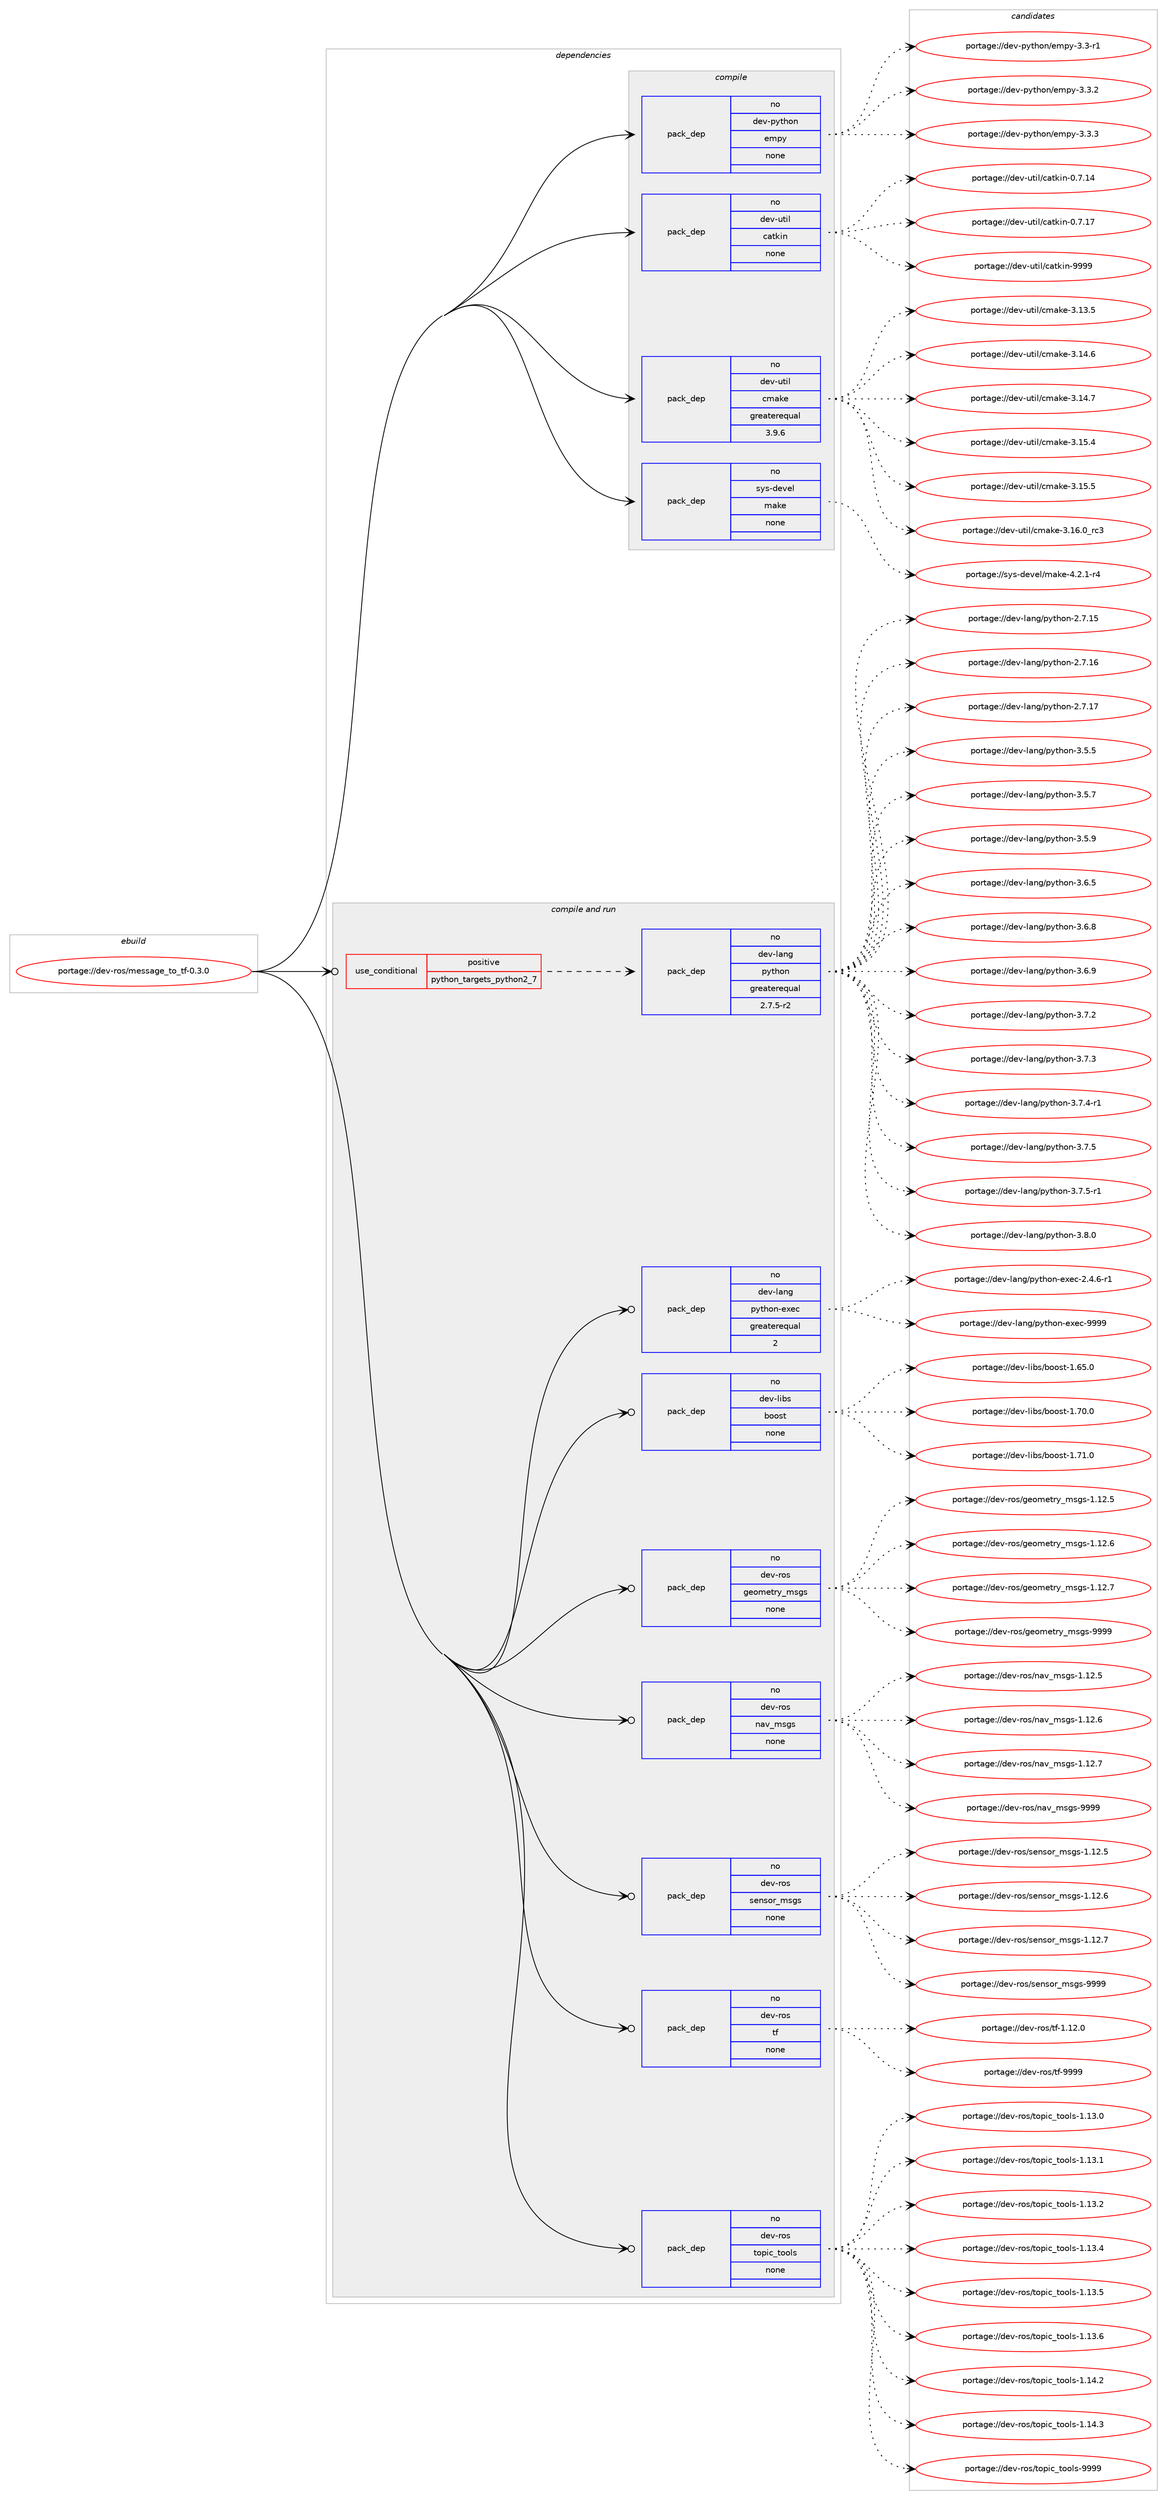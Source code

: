 digraph prolog {

# *************
# Graph options
# *************

newrank=true;
concentrate=true;
compound=true;
graph [rankdir=LR,fontname=Helvetica,fontsize=10,ranksep=1.5];#, ranksep=2.5, nodesep=0.2];
edge  [arrowhead=vee];
node  [fontname=Helvetica,fontsize=10];

# **********
# The ebuild
# **********

subgraph cluster_leftcol {
color=gray;
rank=same;
label=<<i>ebuild</i>>;
id [label="portage://dev-ros/message_to_tf-0.3.0", color=red, width=4, href="../dev-ros/message_to_tf-0.3.0.svg"];
}

# ****************
# The dependencies
# ****************

subgraph cluster_midcol {
color=gray;
label=<<i>dependencies</i>>;
subgraph cluster_compile {
fillcolor="#eeeeee";
style=filled;
label=<<i>compile</i>>;
subgraph pack144550 {
dependency191074 [label=<<TABLE BORDER="0" CELLBORDER="1" CELLSPACING="0" CELLPADDING="4" WIDTH="220"><TR><TD ROWSPAN="6" CELLPADDING="30">pack_dep</TD></TR><TR><TD WIDTH="110">no</TD></TR><TR><TD>dev-python</TD></TR><TR><TD>empy</TD></TR><TR><TD>none</TD></TR><TR><TD></TD></TR></TABLE>>, shape=none, color=blue];
}
id:e -> dependency191074:w [weight=20,style="solid",arrowhead="vee"];
subgraph pack144551 {
dependency191075 [label=<<TABLE BORDER="0" CELLBORDER="1" CELLSPACING="0" CELLPADDING="4" WIDTH="220"><TR><TD ROWSPAN="6" CELLPADDING="30">pack_dep</TD></TR><TR><TD WIDTH="110">no</TD></TR><TR><TD>dev-util</TD></TR><TR><TD>catkin</TD></TR><TR><TD>none</TD></TR><TR><TD></TD></TR></TABLE>>, shape=none, color=blue];
}
id:e -> dependency191075:w [weight=20,style="solid",arrowhead="vee"];
subgraph pack144552 {
dependency191076 [label=<<TABLE BORDER="0" CELLBORDER="1" CELLSPACING="0" CELLPADDING="4" WIDTH="220"><TR><TD ROWSPAN="6" CELLPADDING="30">pack_dep</TD></TR><TR><TD WIDTH="110">no</TD></TR><TR><TD>dev-util</TD></TR><TR><TD>cmake</TD></TR><TR><TD>greaterequal</TD></TR><TR><TD>3.9.6</TD></TR></TABLE>>, shape=none, color=blue];
}
id:e -> dependency191076:w [weight=20,style="solid",arrowhead="vee"];
subgraph pack144553 {
dependency191077 [label=<<TABLE BORDER="0" CELLBORDER="1" CELLSPACING="0" CELLPADDING="4" WIDTH="220"><TR><TD ROWSPAN="6" CELLPADDING="30">pack_dep</TD></TR><TR><TD WIDTH="110">no</TD></TR><TR><TD>sys-devel</TD></TR><TR><TD>make</TD></TR><TR><TD>none</TD></TR><TR><TD></TD></TR></TABLE>>, shape=none, color=blue];
}
id:e -> dependency191077:w [weight=20,style="solid",arrowhead="vee"];
}
subgraph cluster_compileandrun {
fillcolor="#eeeeee";
style=filled;
label=<<i>compile and run</i>>;
subgraph cond43096 {
dependency191078 [label=<<TABLE BORDER="0" CELLBORDER="1" CELLSPACING="0" CELLPADDING="4"><TR><TD ROWSPAN="3" CELLPADDING="10">use_conditional</TD></TR><TR><TD>positive</TD></TR><TR><TD>python_targets_python2_7</TD></TR></TABLE>>, shape=none, color=red];
subgraph pack144554 {
dependency191079 [label=<<TABLE BORDER="0" CELLBORDER="1" CELLSPACING="0" CELLPADDING="4" WIDTH="220"><TR><TD ROWSPAN="6" CELLPADDING="30">pack_dep</TD></TR><TR><TD WIDTH="110">no</TD></TR><TR><TD>dev-lang</TD></TR><TR><TD>python</TD></TR><TR><TD>greaterequal</TD></TR><TR><TD>2.7.5-r2</TD></TR></TABLE>>, shape=none, color=blue];
}
dependency191078:e -> dependency191079:w [weight=20,style="dashed",arrowhead="vee"];
}
id:e -> dependency191078:w [weight=20,style="solid",arrowhead="odotvee"];
subgraph pack144555 {
dependency191080 [label=<<TABLE BORDER="0" CELLBORDER="1" CELLSPACING="0" CELLPADDING="4" WIDTH="220"><TR><TD ROWSPAN="6" CELLPADDING="30">pack_dep</TD></TR><TR><TD WIDTH="110">no</TD></TR><TR><TD>dev-lang</TD></TR><TR><TD>python-exec</TD></TR><TR><TD>greaterequal</TD></TR><TR><TD>2</TD></TR></TABLE>>, shape=none, color=blue];
}
id:e -> dependency191080:w [weight=20,style="solid",arrowhead="odotvee"];
subgraph pack144556 {
dependency191081 [label=<<TABLE BORDER="0" CELLBORDER="1" CELLSPACING="0" CELLPADDING="4" WIDTH="220"><TR><TD ROWSPAN="6" CELLPADDING="30">pack_dep</TD></TR><TR><TD WIDTH="110">no</TD></TR><TR><TD>dev-libs</TD></TR><TR><TD>boost</TD></TR><TR><TD>none</TD></TR><TR><TD></TD></TR></TABLE>>, shape=none, color=blue];
}
id:e -> dependency191081:w [weight=20,style="solid",arrowhead="odotvee"];
subgraph pack144557 {
dependency191082 [label=<<TABLE BORDER="0" CELLBORDER="1" CELLSPACING="0" CELLPADDING="4" WIDTH="220"><TR><TD ROWSPAN="6" CELLPADDING="30">pack_dep</TD></TR><TR><TD WIDTH="110">no</TD></TR><TR><TD>dev-ros</TD></TR><TR><TD>geometry_msgs</TD></TR><TR><TD>none</TD></TR><TR><TD></TD></TR></TABLE>>, shape=none, color=blue];
}
id:e -> dependency191082:w [weight=20,style="solid",arrowhead="odotvee"];
subgraph pack144558 {
dependency191083 [label=<<TABLE BORDER="0" CELLBORDER="1" CELLSPACING="0" CELLPADDING="4" WIDTH="220"><TR><TD ROWSPAN="6" CELLPADDING="30">pack_dep</TD></TR><TR><TD WIDTH="110">no</TD></TR><TR><TD>dev-ros</TD></TR><TR><TD>nav_msgs</TD></TR><TR><TD>none</TD></TR><TR><TD></TD></TR></TABLE>>, shape=none, color=blue];
}
id:e -> dependency191083:w [weight=20,style="solid",arrowhead="odotvee"];
subgraph pack144559 {
dependency191084 [label=<<TABLE BORDER="0" CELLBORDER="1" CELLSPACING="0" CELLPADDING="4" WIDTH="220"><TR><TD ROWSPAN="6" CELLPADDING="30">pack_dep</TD></TR><TR><TD WIDTH="110">no</TD></TR><TR><TD>dev-ros</TD></TR><TR><TD>sensor_msgs</TD></TR><TR><TD>none</TD></TR><TR><TD></TD></TR></TABLE>>, shape=none, color=blue];
}
id:e -> dependency191084:w [weight=20,style="solid",arrowhead="odotvee"];
subgraph pack144560 {
dependency191085 [label=<<TABLE BORDER="0" CELLBORDER="1" CELLSPACING="0" CELLPADDING="4" WIDTH="220"><TR><TD ROWSPAN="6" CELLPADDING="30">pack_dep</TD></TR><TR><TD WIDTH="110">no</TD></TR><TR><TD>dev-ros</TD></TR><TR><TD>tf</TD></TR><TR><TD>none</TD></TR><TR><TD></TD></TR></TABLE>>, shape=none, color=blue];
}
id:e -> dependency191085:w [weight=20,style="solid",arrowhead="odotvee"];
subgraph pack144561 {
dependency191086 [label=<<TABLE BORDER="0" CELLBORDER="1" CELLSPACING="0" CELLPADDING="4" WIDTH="220"><TR><TD ROWSPAN="6" CELLPADDING="30">pack_dep</TD></TR><TR><TD WIDTH="110">no</TD></TR><TR><TD>dev-ros</TD></TR><TR><TD>topic_tools</TD></TR><TR><TD>none</TD></TR><TR><TD></TD></TR></TABLE>>, shape=none, color=blue];
}
id:e -> dependency191086:w [weight=20,style="solid",arrowhead="odotvee"];
}
subgraph cluster_run {
fillcolor="#eeeeee";
style=filled;
label=<<i>run</i>>;
}
}

# **************
# The candidates
# **************

subgraph cluster_choices {
rank=same;
color=gray;
label=<<i>candidates</i>>;

subgraph choice144550 {
color=black;
nodesep=1;
choiceportage1001011184511212111610411111047101109112121455146514511449 [label="portage://dev-python/empy-3.3-r1", color=red, width=4,href="../dev-python/empy-3.3-r1.svg"];
choiceportage1001011184511212111610411111047101109112121455146514650 [label="portage://dev-python/empy-3.3.2", color=red, width=4,href="../dev-python/empy-3.3.2.svg"];
choiceportage1001011184511212111610411111047101109112121455146514651 [label="portage://dev-python/empy-3.3.3", color=red, width=4,href="../dev-python/empy-3.3.3.svg"];
dependency191074:e -> choiceportage1001011184511212111610411111047101109112121455146514511449:w [style=dotted,weight="100"];
dependency191074:e -> choiceportage1001011184511212111610411111047101109112121455146514650:w [style=dotted,weight="100"];
dependency191074:e -> choiceportage1001011184511212111610411111047101109112121455146514651:w [style=dotted,weight="100"];
}
subgraph choice144551 {
color=black;
nodesep=1;
choiceportage1001011184511711610510847999711610710511045484655464952 [label="portage://dev-util/catkin-0.7.14", color=red, width=4,href="../dev-util/catkin-0.7.14.svg"];
choiceportage1001011184511711610510847999711610710511045484655464955 [label="portage://dev-util/catkin-0.7.17", color=red, width=4,href="../dev-util/catkin-0.7.17.svg"];
choiceportage100101118451171161051084799971161071051104557575757 [label="portage://dev-util/catkin-9999", color=red, width=4,href="../dev-util/catkin-9999.svg"];
dependency191075:e -> choiceportage1001011184511711610510847999711610710511045484655464952:w [style=dotted,weight="100"];
dependency191075:e -> choiceportage1001011184511711610510847999711610710511045484655464955:w [style=dotted,weight="100"];
dependency191075:e -> choiceportage100101118451171161051084799971161071051104557575757:w [style=dotted,weight="100"];
}
subgraph choice144552 {
color=black;
nodesep=1;
choiceportage1001011184511711610510847991099710710145514649514653 [label="portage://dev-util/cmake-3.13.5", color=red, width=4,href="../dev-util/cmake-3.13.5.svg"];
choiceportage1001011184511711610510847991099710710145514649524654 [label="portage://dev-util/cmake-3.14.6", color=red, width=4,href="../dev-util/cmake-3.14.6.svg"];
choiceportage1001011184511711610510847991099710710145514649524655 [label="portage://dev-util/cmake-3.14.7", color=red, width=4,href="../dev-util/cmake-3.14.7.svg"];
choiceportage1001011184511711610510847991099710710145514649534652 [label="portage://dev-util/cmake-3.15.4", color=red, width=4,href="../dev-util/cmake-3.15.4.svg"];
choiceportage1001011184511711610510847991099710710145514649534653 [label="portage://dev-util/cmake-3.15.5", color=red, width=4,href="../dev-util/cmake-3.15.5.svg"];
choiceportage1001011184511711610510847991099710710145514649544648951149951 [label="portage://dev-util/cmake-3.16.0_rc3", color=red, width=4,href="../dev-util/cmake-3.16.0_rc3.svg"];
dependency191076:e -> choiceportage1001011184511711610510847991099710710145514649514653:w [style=dotted,weight="100"];
dependency191076:e -> choiceportage1001011184511711610510847991099710710145514649524654:w [style=dotted,weight="100"];
dependency191076:e -> choiceportage1001011184511711610510847991099710710145514649524655:w [style=dotted,weight="100"];
dependency191076:e -> choiceportage1001011184511711610510847991099710710145514649534652:w [style=dotted,weight="100"];
dependency191076:e -> choiceportage1001011184511711610510847991099710710145514649534653:w [style=dotted,weight="100"];
dependency191076:e -> choiceportage1001011184511711610510847991099710710145514649544648951149951:w [style=dotted,weight="100"];
}
subgraph choice144553 {
color=black;
nodesep=1;
choiceportage1151211154510010111810110847109971071014552465046494511452 [label="portage://sys-devel/make-4.2.1-r4", color=red, width=4,href="../sys-devel/make-4.2.1-r4.svg"];
dependency191077:e -> choiceportage1151211154510010111810110847109971071014552465046494511452:w [style=dotted,weight="100"];
}
subgraph choice144554 {
color=black;
nodesep=1;
choiceportage10010111845108971101034711212111610411111045504655464953 [label="portage://dev-lang/python-2.7.15", color=red, width=4,href="../dev-lang/python-2.7.15.svg"];
choiceportage10010111845108971101034711212111610411111045504655464954 [label="portage://dev-lang/python-2.7.16", color=red, width=4,href="../dev-lang/python-2.7.16.svg"];
choiceportage10010111845108971101034711212111610411111045504655464955 [label="portage://dev-lang/python-2.7.17", color=red, width=4,href="../dev-lang/python-2.7.17.svg"];
choiceportage100101118451089711010347112121116104111110455146534653 [label="portage://dev-lang/python-3.5.5", color=red, width=4,href="../dev-lang/python-3.5.5.svg"];
choiceportage100101118451089711010347112121116104111110455146534655 [label="portage://dev-lang/python-3.5.7", color=red, width=4,href="../dev-lang/python-3.5.7.svg"];
choiceportage100101118451089711010347112121116104111110455146534657 [label="portage://dev-lang/python-3.5.9", color=red, width=4,href="../dev-lang/python-3.5.9.svg"];
choiceportage100101118451089711010347112121116104111110455146544653 [label="portage://dev-lang/python-3.6.5", color=red, width=4,href="../dev-lang/python-3.6.5.svg"];
choiceportage100101118451089711010347112121116104111110455146544656 [label="portage://dev-lang/python-3.6.8", color=red, width=4,href="../dev-lang/python-3.6.8.svg"];
choiceportage100101118451089711010347112121116104111110455146544657 [label="portage://dev-lang/python-3.6.9", color=red, width=4,href="../dev-lang/python-3.6.9.svg"];
choiceportage100101118451089711010347112121116104111110455146554650 [label="portage://dev-lang/python-3.7.2", color=red, width=4,href="../dev-lang/python-3.7.2.svg"];
choiceportage100101118451089711010347112121116104111110455146554651 [label="portage://dev-lang/python-3.7.3", color=red, width=4,href="../dev-lang/python-3.7.3.svg"];
choiceportage1001011184510897110103471121211161041111104551465546524511449 [label="portage://dev-lang/python-3.7.4-r1", color=red, width=4,href="../dev-lang/python-3.7.4-r1.svg"];
choiceportage100101118451089711010347112121116104111110455146554653 [label="portage://dev-lang/python-3.7.5", color=red, width=4,href="../dev-lang/python-3.7.5.svg"];
choiceportage1001011184510897110103471121211161041111104551465546534511449 [label="portage://dev-lang/python-3.7.5-r1", color=red, width=4,href="../dev-lang/python-3.7.5-r1.svg"];
choiceportage100101118451089711010347112121116104111110455146564648 [label="portage://dev-lang/python-3.8.0", color=red, width=4,href="../dev-lang/python-3.8.0.svg"];
dependency191079:e -> choiceportage10010111845108971101034711212111610411111045504655464953:w [style=dotted,weight="100"];
dependency191079:e -> choiceportage10010111845108971101034711212111610411111045504655464954:w [style=dotted,weight="100"];
dependency191079:e -> choiceportage10010111845108971101034711212111610411111045504655464955:w [style=dotted,weight="100"];
dependency191079:e -> choiceportage100101118451089711010347112121116104111110455146534653:w [style=dotted,weight="100"];
dependency191079:e -> choiceportage100101118451089711010347112121116104111110455146534655:w [style=dotted,weight="100"];
dependency191079:e -> choiceportage100101118451089711010347112121116104111110455146534657:w [style=dotted,weight="100"];
dependency191079:e -> choiceportage100101118451089711010347112121116104111110455146544653:w [style=dotted,weight="100"];
dependency191079:e -> choiceportage100101118451089711010347112121116104111110455146544656:w [style=dotted,weight="100"];
dependency191079:e -> choiceportage100101118451089711010347112121116104111110455146544657:w [style=dotted,weight="100"];
dependency191079:e -> choiceportage100101118451089711010347112121116104111110455146554650:w [style=dotted,weight="100"];
dependency191079:e -> choiceportage100101118451089711010347112121116104111110455146554651:w [style=dotted,weight="100"];
dependency191079:e -> choiceportage1001011184510897110103471121211161041111104551465546524511449:w [style=dotted,weight="100"];
dependency191079:e -> choiceportage100101118451089711010347112121116104111110455146554653:w [style=dotted,weight="100"];
dependency191079:e -> choiceportage1001011184510897110103471121211161041111104551465546534511449:w [style=dotted,weight="100"];
dependency191079:e -> choiceportage100101118451089711010347112121116104111110455146564648:w [style=dotted,weight="100"];
}
subgraph choice144555 {
color=black;
nodesep=1;
choiceportage10010111845108971101034711212111610411111045101120101994550465246544511449 [label="portage://dev-lang/python-exec-2.4.6-r1", color=red, width=4,href="../dev-lang/python-exec-2.4.6-r1.svg"];
choiceportage10010111845108971101034711212111610411111045101120101994557575757 [label="portage://dev-lang/python-exec-9999", color=red, width=4,href="../dev-lang/python-exec-9999.svg"];
dependency191080:e -> choiceportage10010111845108971101034711212111610411111045101120101994550465246544511449:w [style=dotted,weight="100"];
dependency191080:e -> choiceportage10010111845108971101034711212111610411111045101120101994557575757:w [style=dotted,weight="100"];
}
subgraph choice144556 {
color=black;
nodesep=1;
choiceportage1001011184510810598115479811111111511645494654534648 [label="portage://dev-libs/boost-1.65.0", color=red, width=4,href="../dev-libs/boost-1.65.0.svg"];
choiceportage1001011184510810598115479811111111511645494655484648 [label="portage://dev-libs/boost-1.70.0", color=red, width=4,href="../dev-libs/boost-1.70.0.svg"];
choiceportage1001011184510810598115479811111111511645494655494648 [label="portage://dev-libs/boost-1.71.0", color=red, width=4,href="../dev-libs/boost-1.71.0.svg"];
dependency191081:e -> choiceportage1001011184510810598115479811111111511645494654534648:w [style=dotted,weight="100"];
dependency191081:e -> choiceportage1001011184510810598115479811111111511645494655484648:w [style=dotted,weight="100"];
dependency191081:e -> choiceportage1001011184510810598115479811111111511645494655494648:w [style=dotted,weight="100"];
}
subgraph choice144557 {
color=black;
nodesep=1;
choiceportage10010111845114111115471031011111091011161141219510911510311545494649504653 [label="portage://dev-ros/geometry_msgs-1.12.5", color=red, width=4,href="../dev-ros/geometry_msgs-1.12.5.svg"];
choiceportage10010111845114111115471031011111091011161141219510911510311545494649504654 [label="portage://dev-ros/geometry_msgs-1.12.6", color=red, width=4,href="../dev-ros/geometry_msgs-1.12.6.svg"];
choiceportage10010111845114111115471031011111091011161141219510911510311545494649504655 [label="portage://dev-ros/geometry_msgs-1.12.7", color=red, width=4,href="../dev-ros/geometry_msgs-1.12.7.svg"];
choiceportage1001011184511411111547103101111109101116114121951091151031154557575757 [label="portage://dev-ros/geometry_msgs-9999", color=red, width=4,href="../dev-ros/geometry_msgs-9999.svg"];
dependency191082:e -> choiceportage10010111845114111115471031011111091011161141219510911510311545494649504653:w [style=dotted,weight="100"];
dependency191082:e -> choiceportage10010111845114111115471031011111091011161141219510911510311545494649504654:w [style=dotted,weight="100"];
dependency191082:e -> choiceportage10010111845114111115471031011111091011161141219510911510311545494649504655:w [style=dotted,weight="100"];
dependency191082:e -> choiceportage1001011184511411111547103101111109101116114121951091151031154557575757:w [style=dotted,weight="100"];
}
subgraph choice144558 {
color=black;
nodesep=1;
choiceportage1001011184511411111547110971189510911510311545494649504653 [label="portage://dev-ros/nav_msgs-1.12.5", color=red, width=4,href="../dev-ros/nav_msgs-1.12.5.svg"];
choiceportage1001011184511411111547110971189510911510311545494649504654 [label="portage://dev-ros/nav_msgs-1.12.6", color=red, width=4,href="../dev-ros/nav_msgs-1.12.6.svg"];
choiceportage1001011184511411111547110971189510911510311545494649504655 [label="portage://dev-ros/nav_msgs-1.12.7", color=red, width=4,href="../dev-ros/nav_msgs-1.12.7.svg"];
choiceportage100101118451141111154711097118951091151031154557575757 [label="portage://dev-ros/nav_msgs-9999", color=red, width=4,href="../dev-ros/nav_msgs-9999.svg"];
dependency191083:e -> choiceportage1001011184511411111547110971189510911510311545494649504653:w [style=dotted,weight="100"];
dependency191083:e -> choiceportage1001011184511411111547110971189510911510311545494649504654:w [style=dotted,weight="100"];
dependency191083:e -> choiceportage1001011184511411111547110971189510911510311545494649504655:w [style=dotted,weight="100"];
dependency191083:e -> choiceportage100101118451141111154711097118951091151031154557575757:w [style=dotted,weight="100"];
}
subgraph choice144559 {
color=black;
nodesep=1;
choiceportage10010111845114111115471151011101151111149510911510311545494649504653 [label="portage://dev-ros/sensor_msgs-1.12.5", color=red, width=4,href="../dev-ros/sensor_msgs-1.12.5.svg"];
choiceportage10010111845114111115471151011101151111149510911510311545494649504654 [label="portage://dev-ros/sensor_msgs-1.12.6", color=red, width=4,href="../dev-ros/sensor_msgs-1.12.6.svg"];
choiceportage10010111845114111115471151011101151111149510911510311545494649504655 [label="portage://dev-ros/sensor_msgs-1.12.7", color=red, width=4,href="../dev-ros/sensor_msgs-1.12.7.svg"];
choiceportage1001011184511411111547115101110115111114951091151031154557575757 [label="portage://dev-ros/sensor_msgs-9999", color=red, width=4,href="../dev-ros/sensor_msgs-9999.svg"];
dependency191084:e -> choiceportage10010111845114111115471151011101151111149510911510311545494649504653:w [style=dotted,weight="100"];
dependency191084:e -> choiceportage10010111845114111115471151011101151111149510911510311545494649504654:w [style=dotted,weight="100"];
dependency191084:e -> choiceportage10010111845114111115471151011101151111149510911510311545494649504655:w [style=dotted,weight="100"];
dependency191084:e -> choiceportage1001011184511411111547115101110115111114951091151031154557575757:w [style=dotted,weight="100"];
}
subgraph choice144560 {
color=black;
nodesep=1;
choiceportage100101118451141111154711610245494649504648 [label="portage://dev-ros/tf-1.12.0", color=red, width=4,href="../dev-ros/tf-1.12.0.svg"];
choiceportage10010111845114111115471161024557575757 [label="portage://dev-ros/tf-9999", color=red, width=4,href="../dev-ros/tf-9999.svg"];
dependency191085:e -> choiceportage100101118451141111154711610245494649504648:w [style=dotted,weight="100"];
dependency191085:e -> choiceportage10010111845114111115471161024557575757:w [style=dotted,weight="100"];
}
subgraph choice144561 {
color=black;
nodesep=1;
choiceportage1001011184511411111547116111112105999511611111110811545494649514648 [label="portage://dev-ros/topic_tools-1.13.0", color=red, width=4,href="../dev-ros/topic_tools-1.13.0.svg"];
choiceportage1001011184511411111547116111112105999511611111110811545494649514649 [label="portage://dev-ros/topic_tools-1.13.1", color=red, width=4,href="../dev-ros/topic_tools-1.13.1.svg"];
choiceportage1001011184511411111547116111112105999511611111110811545494649514650 [label="portage://dev-ros/topic_tools-1.13.2", color=red, width=4,href="../dev-ros/topic_tools-1.13.2.svg"];
choiceportage1001011184511411111547116111112105999511611111110811545494649514652 [label="portage://dev-ros/topic_tools-1.13.4", color=red, width=4,href="../dev-ros/topic_tools-1.13.4.svg"];
choiceportage1001011184511411111547116111112105999511611111110811545494649514653 [label="portage://dev-ros/topic_tools-1.13.5", color=red, width=4,href="../dev-ros/topic_tools-1.13.5.svg"];
choiceportage1001011184511411111547116111112105999511611111110811545494649514654 [label="portage://dev-ros/topic_tools-1.13.6", color=red, width=4,href="../dev-ros/topic_tools-1.13.6.svg"];
choiceportage1001011184511411111547116111112105999511611111110811545494649524650 [label="portage://dev-ros/topic_tools-1.14.2", color=red, width=4,href="../dev-ros/topic_tools-1.14.2.svg"];
choiceportage1001011184511411111547116111112105999511611111110811545494649524651 [label="portage://dev-ros/topic_tools-1.14.3", color=red, width=4,href="../dev-ros/topic_tools-1.14.3.svg"];
choiceportage100101118451141111154711611111210599951161111111081154557575757 [label="portage://dev-ros/topic_tools-9999", color=red, width=4,href="../dev-ros/topic_tools-9999.svg"];
dependency191086:e -> choiceportage1001011184511411111547116111112105999511611111110811545494649514648:w [style=dotted,weight="100"];
dependency191086:e -> choiceportage1001011184511411111547116111112105999511611111110811545494649514649:w [style=dotted,weight="100"];
dependency191086:e -> choiceportage1001011184511411111547116111112105999511611111110811545494649514650:w [style=dotted,weight="100"];
dependency191086:e -> choiceportage1001011184511411111547116111112105999511611111110811545494649514652:w [style=dotted,weight="100"];
dependency191086:e -> choiceportage1001011184511411111547116111112105999511611111110811545494649514653:w [style=dotted,weight="100"];
dependency191086:e -> choiceportage1001011184511411111547116111112105999511611111110811545494649514654:w [style=dotted,weight="100"];
dependency191086:e -> choiceportage1001011184511411111547116111112105999511611111110811545494649524650:w [style=dotted,weight="100"];
dependency191086:e -> choiceportage1001011184511411111547116111112105999511611111110811545494649524651:w [style=dotted,weight="100"];
dependency191086:e -> choiceportage100101118451141111154711611111210599951161111111081154557575757:w [style=dotted,weight="100"];
}
}

}
